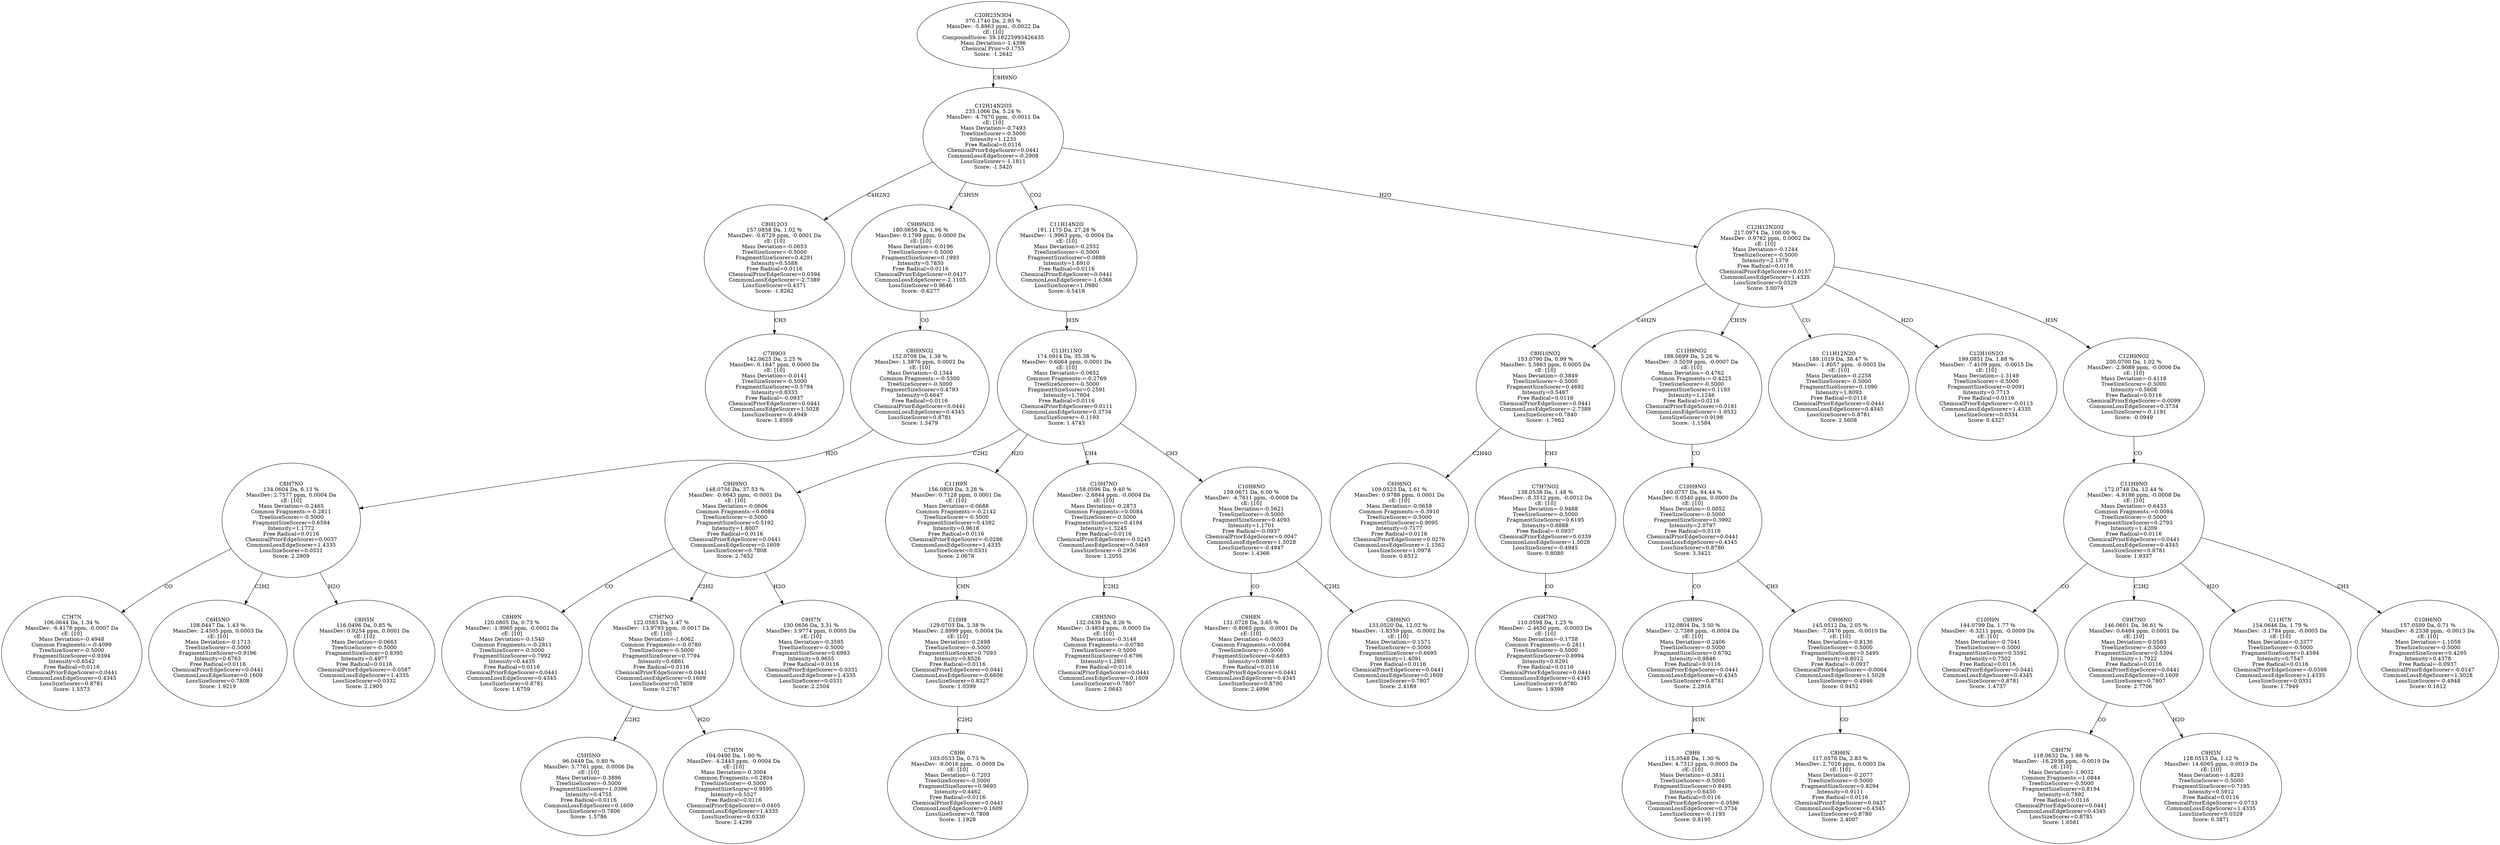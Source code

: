 strict digraph {
v1 [label="C7H9O3\n142.0625 Da, 2.25 %\nMassDev: 0.1647 ppm, 0.0000 Da\ncE: [10]\nMass Deviation=-0.0141\nTreeSizeScorer=-0.5000\nFragmentSizeScorer=0.5794\nIntensity=0.8333\nFree Radical=-0.0937\nChemicalPriorEdgeScorer=0.0441\nCommonLossEdgeScorer=1.5028\nLossSizeScorer=-0.4949\nScore: 1.8569"];
v2 [label="C8H12O3\n157.0858 Da, 1.02 %\nMassDev: -0.6729 ppm, -0.0001 Da\ncE: [10]\nMass Deviation=-0.0653\nTreeSizeScorer=-0.5000\nFragmentSizeScorer=0.4291\nIntensity=0.5588\nFree Radical=0.0116\nChemicalPriorEdgeScorer=0.0394\nCommonLossEdgeScorer=-2.7389\nLossSizeScorer=0.4371\nScore: -1.8282"];
v3 [label="C7H7N\n106.0644 Da, 1.34 %\nMassDev: -6.4176 ppm, -0.0007 Da\ncE: [10]\nMass Deviation=-0.4948\nCommon Fragments:=-0.4099\nTreeSizeScorer=-0.5000\nFragmentSizeScorer=0.9394\nIntensity=0.6542\nFree Radical=0.0116\nChemicalPriorEdgeScorer=0.0441\nCommonLossEdgeScorer=0.4345\nLossSizeScorer=0.8781\nScore: 1.5573"];
v4 [label="C6H5NO\n108.0447 Da, 1.43 %\nMassDev: 2.4505 ppm, 0.0003 Da\ncE: [10]\nMass Deviation=-0.1713\nTreeSizeScorer=-0.5000\nFragmentSizeScorer=0.9196\nIntensity=0.6763\nFree Radical=0.0116\nChemicalPriorEdgeScorer=0.0441\nCommonLossEdgeScorer=0.1609\nLossSizeScorer=0.7808\nScore: 1.9219"];
v5 [label="C8H5N\n116.0496 Da, 0.85 %\nMassDev: 0.9254 ppm, 0.0001 Da\ncE: [10]\nMass Deviation=-0.0663\nTreeSizeScorer=-0.5000\nFragmentSizeScorer=0.8395\nIntensity=0.4977\nFree Radical=0.0116\nChemicalPriorEdgeScorer=-0.0587\nCommonLossEdgeScorer=1.4335\nLossSizeScorer=0.0332\nScore: 2.1905"];
v6 [label="C8H7NO\n134.0604 Da, 6.13 %\nMassDev: 2.7577 ppm, 0.0004 Da\ncE: [10]\nMass Deviation=-0.2465\nCommon Fragments:=-0.2811\nTreeSizeScorer=-0.5000\nFragmentSizeScorer=0.6594\nIntensity=1.1772\nFree Radical=0.0116\nChemicalPriorEdgeScorer=0.0037\nCommonLossEdgeScorer=1.4335\nLossSizeScorer=0.0331\nScore: 2.2909"];
v7 [label="C8H9NO2\n152.0708 Da, 1.38 %\nMassDev: 1.3876 ppm, 0.0002 Da\ncE: [10]\nMass Deviation=-0.1344\nCommon Fragments:=-0.5300\nTreeSizeScorer=-0.5000\nFragmentSizeScorer=0.4793\nIntensity=0.6647\nFree Radical=0.0116\nChemicalPriorEdgeScorer=0.0441\nCommonLossEdgeScorer=0.4345\nLossSizeScorer=0.8781\nScore: 1.3479"];
v8 [label="C9H9NO3\n180.0656 Da, 1.96 %\nMassDev: 0.1799 ppm, 0.0000 Da\ncE: [10]\nMass Deviation=-0.0196\nTreeSizeScorer=-0.5000\nFragmentSizeScorer=0.1993\nIntensity=0.7850\nFree Radical=0.0116\nChemicalPriorEdgeScorer=0.0417\nCommonLossEdgeScorer=-2.1105\nLossSizeScorer=0.9646\nScore: -0.6277"];
v9 [label="C8H9N\n120.0805 Da, 0.73 %\nMassDev: -1.9965 ppm, -0.0002 Da\ncE: [10]\nMass Deviation=-0.1540\nCommon Fragments:=-0.2811\nTreeSizeScorer=-0.5000\nFragmentSizeScorer=0.7992\nIntensity=0.4435\nFree Radical=0.0116\nChemicalPriorEdgeScorer=0.0441\nCommonLossEdgeScorer=0.4345\nLossSizeScorer=0.8781\nScore: 1.6759"];
v10 [label="C5H5NO\n96.0449 Da, 0.80 %\nMassDev: 5.7761 ppm, 0.0006 Da\ncE: [10]\nMass Deviation=-0.3896\nTreeSizeScorer=-0.5000\nFragmentSizeScorer=1.0396\nIntensity=0.4755\nFree Radical=0.0116\nCommonLossEdgeScorer=0.1609\nLossSizeScorer=0.7806\nScore: 1.5786"];
v11 [label="C7H5N\n104.0490 Da, 1.00 %\nMassDev: -4.2443 ppm, -0.0004 Da\ncE: [10]\nMass Deviation=-0.3004\nCommon Fragments:=0.2804\nTreeSizeScorer=-0.5000\nFragmentSizeScorer=0.9595\nIntensity=0.5527\nFree Radical=0.0116\nChemicalPriorEdgeScorer=-0.0405\nCommonLossEdgeScorer=1.4335\nLossSizeScorer=0.0330\nScore: 2.4299"];
v12 [label="C7H7NO\n122.0583 Da, 1.47 %\nMassDev: -13.9793 ppm, -0.0017 Da\ncE: [10]\nMass Deviation=-1.6062\nCommon Fragments:=-0.0780\nTreeSizeScorer=-0.5000\nFragmentSizeScorer=0.7794\nIntensity=0.6861\nFree Radical=0.0116\nChemicalPriorEdgeScorer=0.0441\nCommonLossEdgeScorer=0.1609\nLossSizeScorer=0.7808\nScore: 0.2787"];
v13 [label="C9H7N\n130.0656 Da, 3.31 %\nMassDev: 3.9774 ppm, 0.0005 Da\ncE: [10]\nMass Deviation=-0.3595\nTreeSizeScorer=-0.5000\nFragmentSizeScorer=0.6993\nIntensity=0.9655\nFree Radical=0.0116\nChemicalPriorEdgeScorer=-0.0331\nCommonLossEdgeScorer=1.4335\nLossSizeScorer=0.0331\nScore: 2.2504"];
v14 [label="C9H9NO\n148.0756 Da, 37.53 %\nMassDev: -0.6643 ppm, -0.0001 Da\ncE: [10]\nMass Deviation=-0.0606\nCommon Fragments:=0.0084\nTreeSizeScorer=-0.5000\nFragmentSizeScorer=0.5192\nIntensity=1.8007\nFree Radical=0.0116\nChemicalPriorEdgeScorer=0.0441\nCommonLossEdgeScorer=0.1609\nLossSizeScorer=0.7808\nScore: 2.7652"];
v15 [label="C8H6\n103.0533 Da, 0.73 %\nMassDev: -9.0016 ppm, -0.0009 Da\ncE: [10]\nMass Deviation=-0.7203\nTreeSizeScorer=-0.5000\nFragmentSizeScorer=0.9695\nIntensity=0.4462\nFree Radical=0.0116\nChemicalPriorEdgeScorer=0.0441\nCommonLossEdgeScorer=0.1609\nLossSizeScorer=0.7808\nScore: 1.1928"];
v16 [label="C10H8\n129.0703 Da, 2.38 %\nMassDev: 2.8999 ppm, 0.0004 Da\ncE: [10]\nMass Deviation=-0.2498\nTreeSizeScorer=-0.5000\nFragmentSizeScorer=0.7093\nIntensity=0.8526\nFree Radical=0.0116\nChemicalPriorEdgeScorer=0.0441\nCommonLossEdgeScorer=-0.6606\nLossSizeScorer=0.8327\nScore: 1.0399"];
v17 [label="C11H9N\n156.0809 Da, 3.28 %\nMassDev: 0.7128 ppm, 0.0001 Da\ncE: [10]\nMass Deviation=-0.0688\nCommon Fragments:=-0.2142\nTreeSizeScorer=-0.5000\nFragmentSizeScorer=0.4392\nIntensity=0.9618\nFree Radical=0.0116\nChemicalPriorEdgeScorer=-0.0286\nCommonLossEdgeScorer=1.4335\nLossSizeScorer=0.0331\nScore: 2.0678"];
v18 [label="C8H5NO\n132.0439 Da, 8.26 %\nMassDev: -3.4854 ppm, -0.0005 Da\ncE: [10]\nMass Deviation=-0.3148\nCommon Fragments:=-0.0780\nTreeSizeScorer=-0.5000\nFragmentSizeScorer=0.6796\nIntensity=1.2801\nFree Radical=0.0116\nChemicalPriorEdgeScorer=0.0441\nCommonLossEdgeScorer=0.1609\nLossSizeScorer=0.7807\nScore: 2.0643"];
v19 [label="C10H7NO\n158.0596 Da, 9.40 %\nMassDev: -2.6844 ppm, -0.0004 Da\ncE: [10]\nMass Deviation=-0.2873\nCommon Fragments:=0.0084\nTreeSizeScorer=-0.5000\nFragmentSizeScorer=0.4194\nIntensity=1.3245\nFree Radical=0.0116\nChemicalPriorEdgeScorer=-0.0245\nCommonLossEdgeScorer=0.5469\nLossSizeScorer=-0.2936\nScore: 1.2055"];
v20 [label="C9H8N\n131.0728 Da, 3.65 %\nMassDev: -0.8065 ppm, -0.0001 Da\ncE: [10]\nMass Deviation=-0.0653\nCommon Fragments:=0.0084\nTreeSizeScorer=-0.5000\nFragmentSizeScorer=0.6893\nIntensity=0.9988\nFree Radical=0.0116\nChemicalPriorEdgeScorer=0.0441\nCommonLossEdgeScorer=0.4345\nLossSizeScorer=0.8780\nScore: 2.4996"];
v21 [label="C8H6NO\n133.0520 Da, 12.02 %\nMassDev: -1.8359 ppm, -0.0002 Da\ncE: [10]\nMass Deviation=-0.1571\nTreeSizeScorer=-0.5000\nFragmentSizeScorer=0.6695\nIntensity=1.4091\nFree Radical=0.0116\nChemicalPriorEdgeScorer=0.0441\nCommonLossEdgeScorer=0.1609\nLossSizeScorer=0.7807\nScore: 2.4189"];
v22 [label="C10H8NO\n159.0671 Da, 6.00 %\nMassDev: -4.7611 ppm, -0.0008 Da\ncE: [10]\nMass Deviation=-0.5621\nTreeSizeScorer=-0.5000\nFragmentSizeScorer=0.4093\nIntensity=1.1701\nFree Radical=-0.0937\nChemicalPriorEdgeScorer=0.0047\nCommonLossEdgeScorer=1.5028\nLossSizeScorer=-0.4947\nScore: 1.4366"];
v23 [label="C11H11NO\n174.0914 Da, 35.38 %\nMassDev: 0.6064 ppm, 0.0001 Da\ncE: [10]\nMass Deviation=-0.0652\nCommon Fragments:=-0.2769\nTreeSizeScorer=-0.5000\nFragmentSizeScorer=0.2591\nIntensity=1.7804\nFree Radical=0.0116\nChemicalPriorEdgeScorer=0.0111\nCommonLossEdgeScorer=0.3734\nLossSizeScorer=-0.1193\nScore: 1.4743"];
v24 [label="C11H14N2O\n191.1175 Da, 27.28 %\nMassDev: -1.9963 ppm, -0.0004 Da\ncE: [10]\nMass Deviation=-0.2552\nTreeSizeScorer=-0.5000\nFragmentSizeScorer=0.0888\nIntensity=1.6910\nFree Radical=0.0116\nChemicalPriorEdgeScorer=0.0441\nCommonLossEdgeScorer=-1.6366\nLossSizeScorer=1.0980\nScore: 0.5418"];
v25 [label="C6H6NO\n109.0523 Da, 1.61 %\nMassDev: 0.9788 ppm, 0.0001 Da\ncE: [10]\nMass Deviation=-0.0659\nCommon Fragments:=-0.3910\nTreeSizeScorer=-0.5000\nFragmentSizeScorer=0.9095\nIntensity=0.7177\nFree Radical=0.0116\nChemicalPriorEdgeScorer=0.0276\nCommonLossEdgeScorer=-1.1562\nLossSizeScorer=1.0978\nScore: 0.6512"];
v26 [label="C6H7NO\n110.0598 Da, 1.25 %\nMassDev: -2.4650 ppm, -0.0003 Da\ncE: [10]\nMass Deviation=-0.1758\nCommon Fragments:=-0.2811\nTreeSizeScorer=-0.5000\nFragmentSizeScorer=0.8994\nIntensity=0.6291\nFree Radical=0.0116\nChemicalPriorEdgeScorer=0.0441\nCommonLossEdgeScorer=0.4345\nLossSizeScorer=0.8780\nScore: 1.9399"];
v27 [label="C7H7NO2\n138.0538 Da, 1.48 %\nMassDev: -8.3512 ppm, -0.0012 Da\ncE: [10]\nMass Deviation=-0.9488\nTreeSizeScorer=-0.5000\nFragmentSizeScorer=0.6195\nIntensity=0.6888\nFree Radical=-0.0937\nChemicalPriorEdgeScorer=0.0339\nCommonLossEdgeScorer=1.5028\nLossSizeScorer=-0.4945\nScore: 0.8080"];
v28 [label="C8H10NO2\n153.0790 Da, 0.99 %\nMassDev: 3.5863 ppm, 0.0005 Da\ncE: [10]\nMass Deviation=-0.3849\nTreeSizeScorer=-0.5000\nFragmentSizeScorer=0.4692\nIntensity=0.5487\nFree Radical=0.0116\nChemicalPriorEdgeScorer=0.0441\nCommonLossEdgeScorer=-2.7389\nLossSizeScorer=0.7840\nScore: -1.7662"];
v29 [label="C9H6\n115.0548 Da, 1.30 %\nMassDev: 4.7313 ppm, 0.0005 Da\ncE: [10]\nMass Deviation=-0.3811\nTreeSizeScorer=-0.5000\nFragmentSizeScorer=0.8495\nIntensity=0.6450\nFree Radical=0.0116\nChemicalPriorEdgeScorer=-0.0596\nCommonLossEdgeScorer=0.3734\nLossSizeScorer=-0.1193\nScore: 0.8195"];
v30 [label="C9H9N\n132.0804 Da, 3.50 %\nMassDev: -2.7388 ppm, -0.0004 Da\ncE: [10]\nMass Deviation=-0.2406\nTreeSizeScorer=-0.5000\nFragmentSizeScorer=0.6792\nIntensity=0.9846\nFree Radical=0.0116\nChemicalPriorEdgeScorer=0.0441\nCommonLossEdgeScorer=0.4345\nLossSizeScorer=0.8781\nScore: 2.2916"];
v31 [label="C8H6N\n117.0576 Da, 2.83 %\nMassDev: 2.7026 ppm, 0.0003 Da\ncE: [10]\nMass Deviation=-0.2077\nTreeSizeScorer=-0.5000\nFragmentSizeScorer=0.8294\nIntensity=0.9111\nFree Radical=0.0116\nChemicalPriorEdgeScorer=0.0437\nCommonLossEdgeScorer=0.4345\nLossSizeScorer=0.8780\nScore: 2.4007"];
v32 [label="C9H6NO\n145.0512 Da, 2.05 %\nMassDev: -7.0476 ppm, -0.0010 Da\ncE: [10]\nMass Deviation=-0.8136\nTreeSizeScorer=-0.5000\nFragmentSizeScorer=0.5495\nIntensity=0.8012\nFree Radical=-0.0937\nChemicalPriorEdgeScorer=-0.0064\nCommonLossEdgeScorer=1.5028\nLossSizeScorer=-0.4946\nScore: 0.9452"];
v33 [label="C10H9NO\n160.0757 Da, 84.44 %\nMassDev: 0.0540 ppm, 0.0000 Da\ncE: [10]\nMass Deviation=-0.0052\nTreeSizeScorer=-0.5000\nFragmentSizeScorer=0.3992\nIntensity=2.0797\nFree Radical=0.0116\nChemicalPriorEdgeScorer=0.0441\nCommonLossEdgeScorer=0.4345\nLossSizeScorer=0.8780\nScore: 3.3421"];
v34 [label="C11H9NO2\n188.0699 Da, 5.26 %\nMassDev: -3.5039 ppm, -0.0007 Da\ncE: [10]\nMass Deviation=-0.4762\nCommon Fragments:=-0.4225\nTreeSizeScorer=-0.5000\nFragmentSizeScorer=0.1193\nIntensity=1.1246\nFree Radical=0.0116\nChemicalPriorEdgeScorer=0.0181\nCommonLossEdgeScorer=-1.9532\nLossSizeScorer=0.9198\nScore: -1.1584"];
v35 [label="C11H12N2O\n189.1019 Da, 38.47 %\nMassDev: -1.8057 ppm, -0.0003 Da\ncE: [10]\nMass Deviation=-0.2258\nTreeSizeScorer=-0.5000\nFragmentSizeScorer=0.1090\nIntensity=1.8093\nFree Radical=0.0116\nChemicalPriorEdgeScorer=0.0441\nCommonLossEdgeScorer=0.4345\nLossSizeScorer=0.8781\nScore: 2.5608"];
v36 [label="C12H10N2O\n199.0851 Da, 1.88 %\nMassDev: -7.4109 ppm, -0.0015 Da\ncE: [10]\nMass Deviation=-1.3149\nTreeSizeScorer=-0.5000\nFragmentSizeScorer=0.0091\nIntensity=0.7713\nFree Radical=0.0116\nChemicalPriorEdgeScorer=-0.0113\nCommonLossEdgeScorer=1.4335\nLossSizeScorer=0.0334\nScore: 0.4327"];
v37 [label="C10H9N\n144.0799 Da, 1.77 %\nMassDev: -6.3211 ppm, -0.0009 Da\ncE: [10]\nMass Deviation=-0.7041\nTreeSizeScorer=-0.5000\nFragmentSizeScorer=0.5592\nIntensity=0.7502\nFree Radical=0.0116\nChemicalPriorEdgeScorer=0.0441\nCommonLossEdgeScorer=0.4345\nLossSizeScorer=0.8781\nScore: 1.4737"];
v38 [label="C8H7N\n118.0632 Da, 1.98 %\nMassDev: -16.2936 ppm, -0.0019 Da\ncE: [10]\nMass Deviation=-1.9032\nCommon Fragments:=1.0844\nTreeSizeScorer=-0.5000\nFragmentSizeScorer=0.8194\nIntensity=0.7892\nFree Radical=0.0116\nChemicalPriorEdgeScorer=0.0441\nCommonLossEdgeScorer=0.4345\nLossSizeScorer=0.8781\nScore: 1.6581"];
v39 [label="C9H5N\n128.0513 Da, 1.12 %\nMassDev: 14.6065 ppm, 0.0019 Da\ncE: [10]\nMass Deviation=-1.8283\nTreeSizeScorer=-0.5000\nFragmentSizeScorer=0.7195\nIntensity=0.5912\nFree Radical=0.0116\nChemicalPriorEdgeScorer=-0.0733\nCommonLossEdgeScorer=1.4335\nLossSizeScorer=0.0329\nScore: 0.3871"];
v40 [label="C9H7NO\n146.0601 Da, 36.61 %\nMassDev: 0.6484 ppm, 0.0001 Da\ncE: [10]\nMass Deviation=-0.0583\nTreeSizeScorer=-0.5000\nFragmentSizeScorer=0.5394\nIntensity=1.7922\nFree Radical=0.0116\nChemicalPriorEdgeScorer=0.0441\nCommonLossEdgeScorer=0.1609\nLossSizeScorer=0.7807\nScore: 2.7706"];
v41 [label="C11H7N\n154.0646 Da, 1.79 %\nMassDev: -3.1784 ppm, -0.0005 Da\ncE: [10]\nMass Deviation=-0.3377\nTreeSizeScorer=-0.5000\nFragmentSizeScorer=0.4594\nIntensity=0.7547\nFree Radical=0.0116\nChemicalPriorEdgeScorer=-0.0598\nCommonLossEdgeScorer=1.4335\nLossSizeScorer=0.0331\nScore: 1.7949"];
v42 [label="C10H6NO\n157.0509 Da, 0.71 %\nMassDev: -8.2538 ppm, -0.0013 Da\ncE: [10]\nMass Deviation=-1.1058\nTreeSizeScorer=-0.5000\nFragmentSizeScorer=0.4295\nIntensity=0.4378\nFree Radical=-0.0937\nChemicalPriorEdgeScorer=-0.0147\nCommonLossEdgeScorer=1.5028\nLossSizeScorer=-0.4948\nScore: 0.1612"];
v43 [label="C11H9NO\n172.0748 Da, 12.44 %\nMassDev: -4.9186 ppm, -0.0008 Da\ncE: [10]\nMass Deviation=-0.6433\nCommon Fragments:=0.0084\nTreeSizeScorer=-0.5000\nFragmentSizeScorer=0.2793\nIntensity=1.4209\nFree Radical=0.0116\nChemicalPriorEdgeScorer=0.0441\nCommonLossEdgeScorer=0.4345\nLossSizeScorer=0.8781\nScore: 1.9337"];
v44 [label="C12H9NO2\n200.0700 Da, 1.02 %\nMassDev: -2.9089 ppm, -0.0006 Da\ncE: [10]\nMass Deviation=-0.4118\nTreeSizeScorer=-0.5000\nIntensity=0.5608\nFree Radical=0.0116\nChemicalPriorEdgeScorer=-0.0099\nCommonLossEdgeScorer=0.3734\nLossSizeScorer=-0.1191\nScore: -0.0949"];
v45 [label="C12H12N2O2\n217.0974 Da, 100.00 %\nMassDev: 0.9762 ppm, 0.0002 Da\ncE: [10]\nMass Deviation=-0.1244\nTreeSizeScorer=-0.5000\nIntensity=2.1379\nFree Radical=0.0116\nChemicalPriorEdgeScorer=0.0157\nCommonLossEdgeScorer=1.4335\nLossSizeScorer=0.0329\nScore: 3.0074"];
v46 [label="C12H14N2O3\n235.1066 Da, 5.24 %\nMassDev: -4.7670 ppm, -0.0011 Da\ncE: [10]\nMass Deviation=-0.7493\nTreeSizeScorer=-0.5000\nIntensity=1.1235\nFree Radical=0.0116\nChemicalPriorEdgeScorer=0.0441\nCommonLossEdgeScorer=-0.2908\nLossSizeScorer=-1.1811\nScore: -1.5420"];
v47 [label="C20H23N3O4\n370.1740 Da, 2.95 %\nMassDev: -5.8963 ppm, -0.0022 Da\ncE: [10]\nCompoundScore: 59.18225993426435\nMass Deviation=-1.4396\nChemical Prior=0.1755\nScore: -1.2642"];
v2 -> v1 [label="CH3"];
v46 -> v2 [label="C4H2N2"];
v6 -> v3 [label="CO"];
v6 -> v4 [label="C2H2"];
v6 -> v5 [label="H2O"];
v7 -> v6 [label="H2O"];
v8 -> v7 [label="CO"];
v46 -> v8 [label="C3H5N"];
v14 -> v9 [label="CO"];
v12 -> v10 [label="C2H2"];
v12 -> v11 [label="H2O"];
v14 -> v12 [label="C2H2"];
v14 -> v13 [label="H2O"];
v23 -> v14 [label="C2H2"];
v16 -> v15 [label="C2H2"];
v17 -> v16 [label="CHN"];
v23 -> v17 [label="H2O"];
v19 -> v18 [label="C2H2"];
v23 -> v19 [label="CH4"];
v22 -> v20 [label="CO"];
v22 -> v21 [label="C2H2"];
v23 -> v22 [label="CH3"];
v24 -> v23 [label="H3N"];
v46 -> v24 [label="CO2"];
v28 -> v25 [label="C2H4O"];
v27 -> v26 [label="CO"];
v28 -> v27 [label="CH3"];
v45 -> v28 [label="C4H2N"];
v30 -> v29 [label="H3N"];
v33 -> v30 [label="CO"];
v32 -> v31 [label="CO"];
v33 -> v32 [label="CH3"];
v34 -> v33 [label="CO"];
v45 -> v34 [label="CH3N"];
v45 -> v35 [label="CO"];
v45 -> v36 [label="H2O"];
v43 -> v37 [label="CO"];
v40 -> v38 [label="CO"];
v40 -> v39 [label="H2O"];
v43 -> v40 [label="C2H2"];
v43 -> v41 [label="H2O"];
v43 -> v42 [label="CH3"];
v44 -> v43 [label="CO"];
v45 -> v44 [label="H3N"];
v46 -> v45 [label="H2O"];
v47 -> v46 [label="C8H9NO"];
}